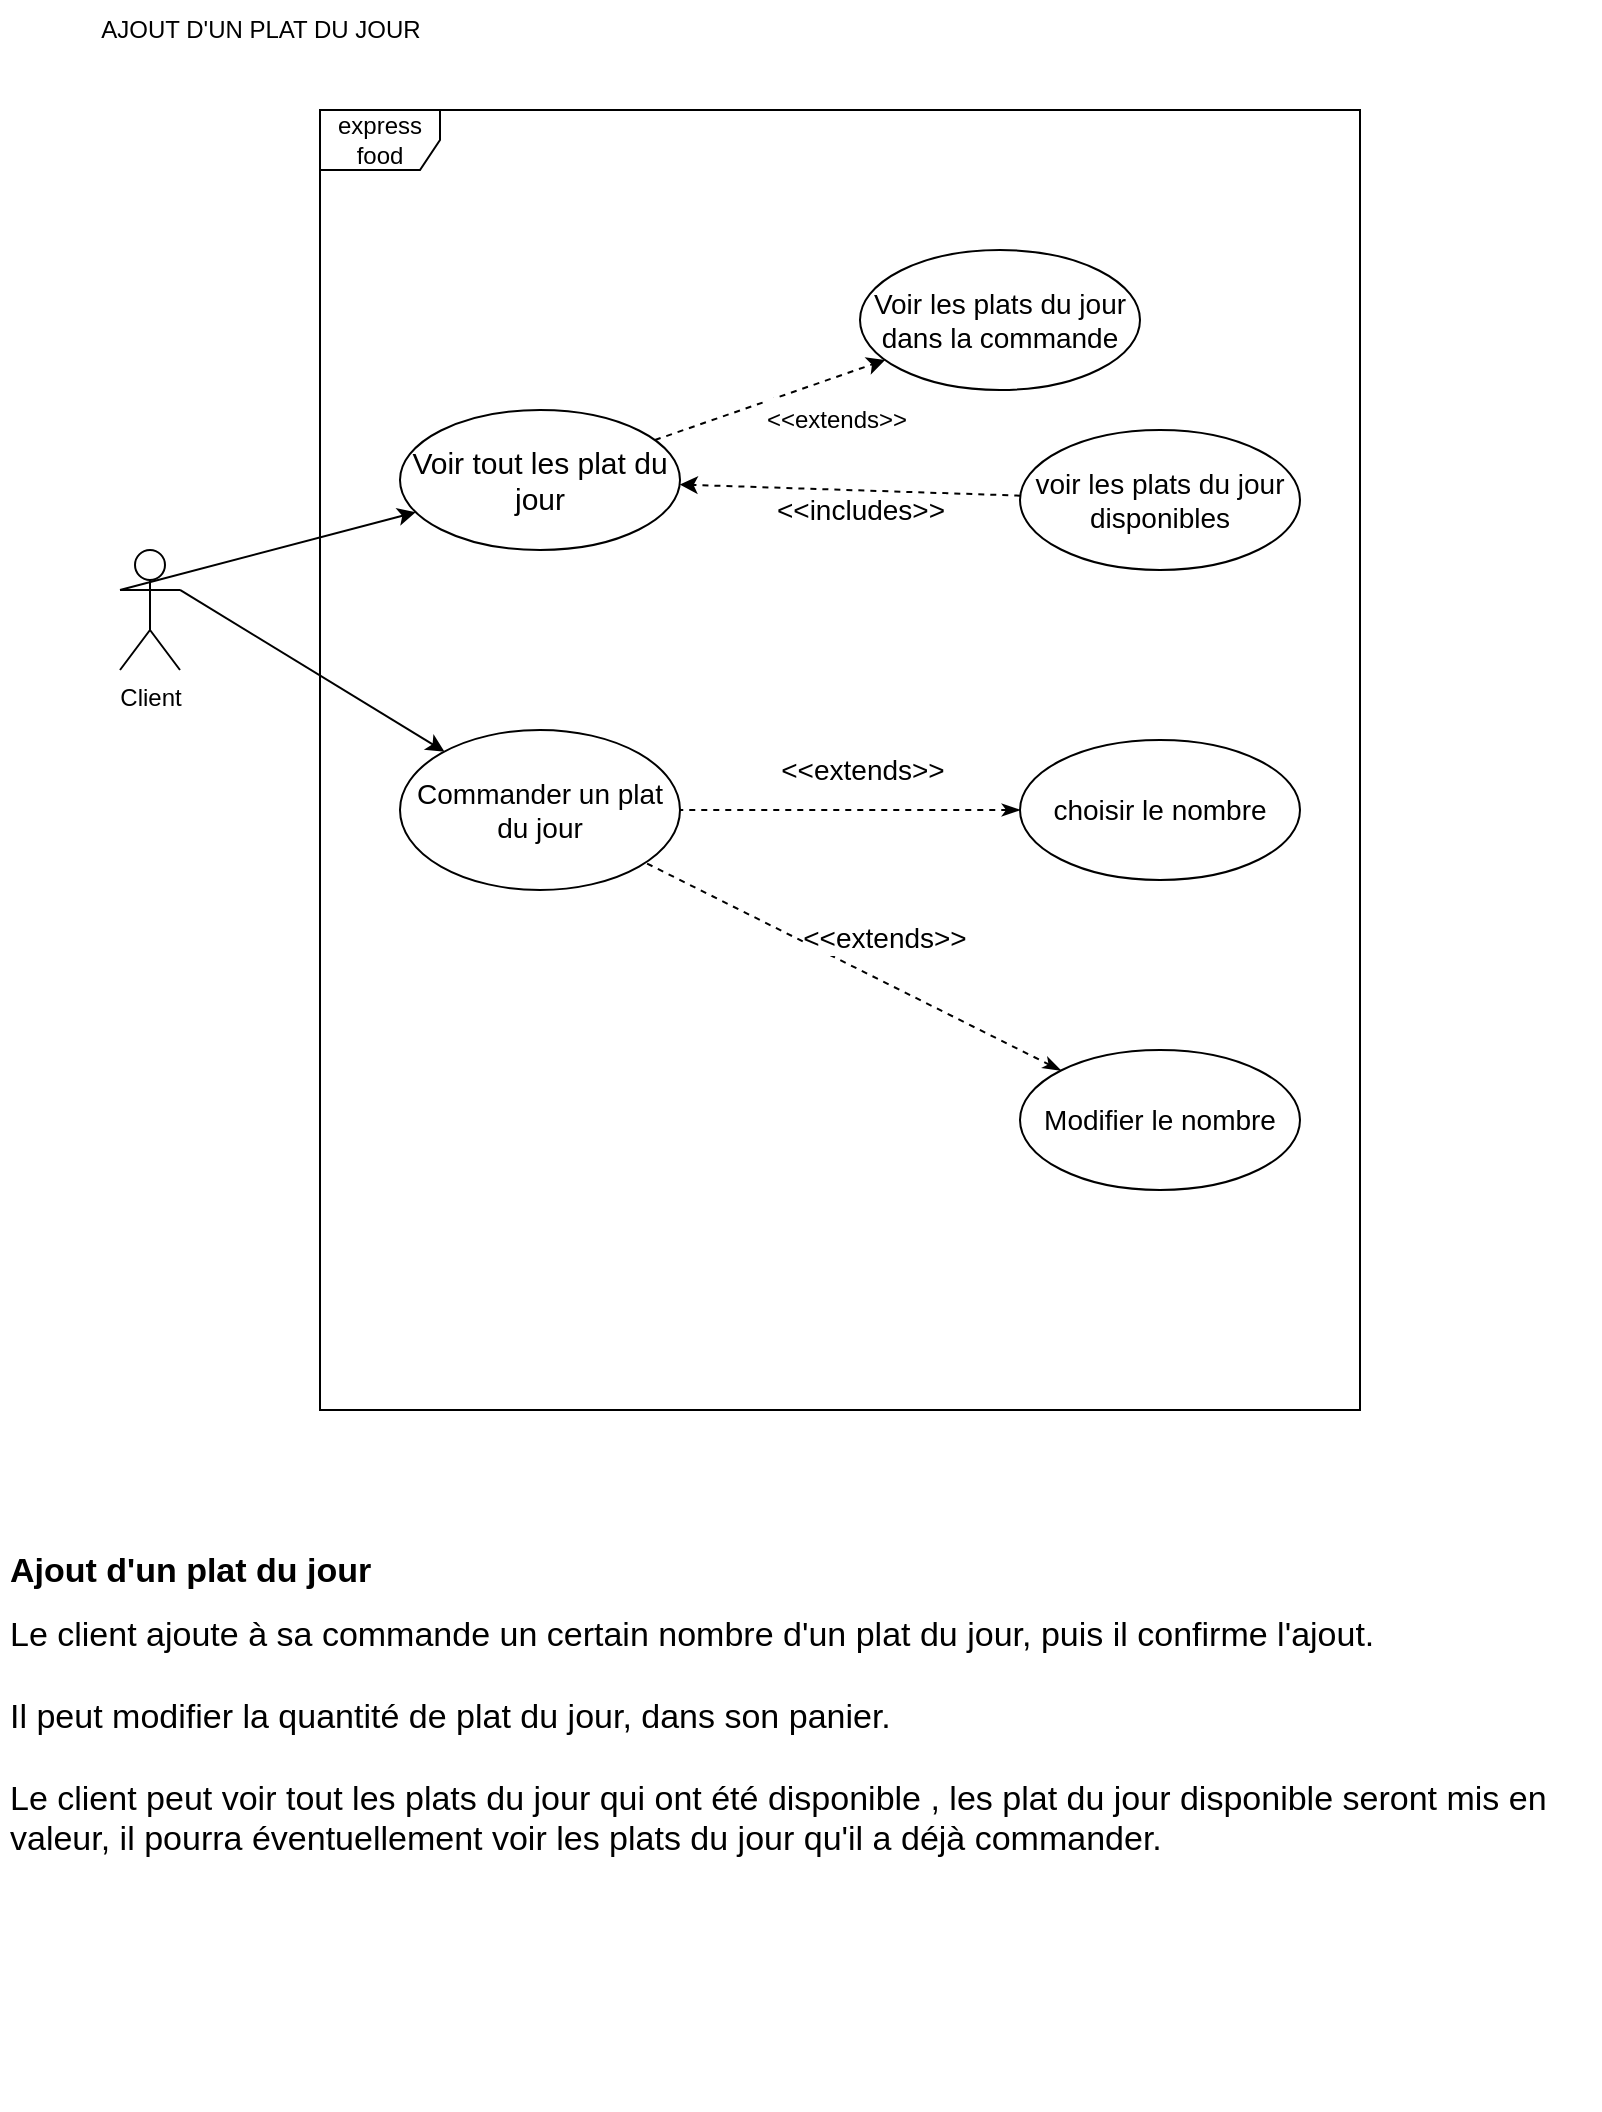 <mxfile version="20.6.2" type="github" pages="2">
  <diagram id="tD1SHnHAwm1Vo4-uI_2h" name="Page-1">
    <mxGraphModel dx="2062" dy="1128" grid="1" gridSize="10" guides="1" tooltips="1" connect="1" arrows="1" fold="1" page="1" pageScale="1" pageWidth="827" pageHeight="1169" math="0" shadow="0">
      <root>
        <mxCell id="0" />
        <mxCell id="1" parent="0" />
        <mxCell id="IlkH0OPReSVDijkY-aTf-1" value="express food" style="shape=umlFrame;whiteSpace=wrap;html=1;" parent="1" vertex="1">
          <mxGeometry x="180" y="70" width="520" height="650" as="geometry" />
        </mxCell>
        <mxCell id="IlkH0OPReSVDijkY-aTf-3" value="AJOUT D&#39;UN PLAT DU JOUR" style="text;html=1;align=center;verticalAlign=middle;resizable=0;points=[];autosize=1;strokeColor=none;fillColor=none;" parent="1" vertex="1">
          <mxGeometry x="60" y="15" width="180" height="30" as="geometry" />
        </mxCell>
        <mxCell id="IlkH0OPReSVDijkY-aTf-4" value="Voir les plats du jour dans la commande" style="ellipse;whiteSpace=wrap;html=1;fontSize=14;" parent="1" vertex="1">
          <mxGeometry x="450" y="140" width="140" height="70" as="geometry" />
        </mxCell>
        <mxCell id="IlkH0OPReSVDijkY-aTf-13" value="Client" style="shape=umlActor;verticalLabelPosition=bottom;verticalAlign=top;html=1;" parent="1" vertex="1">
          <mxGeometry x="80" y="290" width="30" height="60" as="geometry" />
        </mxCell>
        <mxCell id="IlkH0OPReSVDijkY-aTf-15" value="Voir tout les plat du jour" style="ellipse;whiteSpace=wrap;html=1;fontSize=15;" parent="1" vertex="1">
          <mxGeometry x="220" y="220" width="140" height="70" as="geometry" />
        </mxCell>
        <mxCell id="IlkH0OPReSVDijkY-aTf-16" value="" style="endArrow=none;endFill=0;endSize=12;html=1;rounded=0;entryX=0;entryY=0.333;entryDx=0;entryDy=0;entryPerimeter=0;startArrow=classic;startFill=1;" parent="1" source="IlkH0OPReSVDijkY-aTf-15" target="IlkH0OPReSVDijkY-aTf-13" edge="1">
          <mxGeometry width="160" relative="1" as="geometry">
            <mxPoint x="720" y="120" as="sourcePoint" />
            <mxPoint x="880" y="120" as="targetPoint" />
          </mxGeometry>
        </mxCell>
        <mxCell id="IlkH0OPReSVDijkY-aTf-19" value="&lt;h1 style=&quot;font-size: 17px;&quot;&gt;Ajout d&#39;un plat du jour&lt;/h1&gt;&lt;div style=&quot;font-size: 17px;&quot;&gt;Le client ajoute à sa commande un certain nombre d&#39;un plat du jour, puis il confirme l&#39;ajout.&lt;/div&gt;&lt;div style=&quot;font-size: 17px;&quot;&gt;&lt;br style=&quot;font-size: 17px;&quot;&gt;&lt;/div&gt;&lt;div style=&quot;font-size: 17px;&quot;&gt;Il peut modifier la quantité de plat du jour, dans son panier.&lt;/div&gt;&lt;div style=&quot;font-size: 17px;&quot;&gt;&lt;br&gt;&lt;/div&gt;&lt;div style=&quot;font-size: 17px;&quot;&gt;Le client peut voir tout les plats du jour qui ont été disponible , les plat du jour disponible seront mis en valeur, il pourra éventuellement voir les plats du jour qu&#39;il a déjà commander.&lt;/div&gt;&lt;div style=&quot;font-size: 17px;&quot;&gt;&lt;br style=&quot;font-size: 17px;&quot;&gt;&lt;/div&gt;&lt;div style=&quot;font-size: 17px;&quot;&gt;&lt;br style=&quot;font-size: 17px;&quot;&gt;&lt;/div&gt;&lt;div style=&quot;font-size: 17px;&quot;&gt;&lt;br style=&quot;font-size: 17px;&quot;&gt;&lt;/div&gt;&lt;div style=&quot;font-size: 17px;&quot;&gt;&lt;br style=&quot;font-size: 17px;&quot;&gt;&lt;/div&gt;" style="text;html=1;strokeColor=none;fillColor=none;spacing=5;spacingTop=-20;whiteSpace=wrap;overflow=hidden;rounded=0;fontSize=17;" parent="1" vertex="1">
          <mxGeometry x="20" y="790" width="800" height="280" as="geometry" />
        </mxCell>
        <mxCell id="IlkH0OPReSVDijkY-aTf-25" value="" style="endArrow=classic;html=1;rounded=0;fontSize=16;dashed=1;endFill=1;" parent="1" source="IlkH0OPReSVDijkY-aTf-15" target="IlkH0OPReSVDijkY-aTf-4" edge="1">
          <mxGeometry width="50" height="50" relative="1" as="geometry">
            <mxPoint x="357.018" y="315.294" as="sourcePoint" />
            <mxPoint x="482.9" y="214.68" as="targetPoint" />
            <Array as="points" />
          </mxGeometry>
        </mxCell>
        <mxCell id="IlkH0OPReSVDijkY-aTf-26" value="&lt;font style=&quot;font-size: 12px;&quot;&gt;&amp;lt;&amp;lt;extends&amp;gt;&amp;gt;&lt;/font&gt;" style="edgeLabel;html=1;align=center;verticalAlign=middle;resizable=0;points=[];fontSize=16;" parent="IlkH0OPReSVDijkY-aTf-25" vertex="1" connectable="0">
          <mxGeometry x="0.309" y="1" relative="1" as="geometry">
            <mxPoint x="16" y="15" as="offset" />
          </mxGeometry>
        </mxCell>
        <mxCell id="lJfV17oLrQAdOIgikARS-1" value="Commander un plat du jour" style="ellipse;whiteSpace=wrap;html=1;fontSize=14;" vertex="1" parent="1">
          <mxGeometry x="220" y="380" width="140" height="80" as="geometry" />
        </mxCell>
        <mxCell id="lJfV17oLrQAdOIgikARS-2" value="" style="endArrow=classic;html=1;rounded=0;fontSize=14;exitX=1;exitY=0.333;exitDx=0;exitDy=0;exitPerimeter=0;" edge="1" parent="1" source="IlkH0OPReSVDijkY-aTf-13" target="lJfV17oLrQAdOIgikARS-1">
          <mxGeometry width="50" height="50" relative="1" as="geometry">
            <mxPoint x="100" y="510" as="sourcePoint" />
            <mxPoint x="150" y="460" as="targetPoint" />
          </mxGeometry>
        </mxCell>
        <mxCell id="lJfV17oLrQAdOIgikARS-3" value="choisir le nombre" style="ellipse;whiteSpace=wrap;html=1;fontSize=14;" vertex="1" parent="1">
          <mxGeometry x="530" y="385" width="140" height="70" as="geometry" />
        </mxCell>
        <mxCell id="lJfV17oLrQAdOIgikARS-4" value="&amp;lt;&amp;lt;extends&amp;gt;&amp;gt;" style="endArrow=none;html=1;rounded=0;fontSize=14;startArrow=classicThin;startFill=1;endFill=0;dashed=1;" edge="1" parent="1" source="lJfV17oLrQAdOIgikARS-3" target="lJfV17oLrQAdOIgikARS-1">
          <mxGeometry x="-0.067" y="-20" width="50" height="50" relative="1" as="geometry">
            <mxPoint x="320" y="520" as="sourcePoint" />
            <mxPoint x="370" y="470" as="targetPoint" />
            <Array as="points" />
            <mxPoint as="offset" />
          </mxGeometry>
        </mxCell>
        <mxCell id="lJfV17oLrQAdOIgikARS-5" value="Modifier le nombre" style="ellipse;whiteSpace=wrap;html=1;fontSize=14;" vertex="1" parent="1">
          <mxGeometry x="530" y="540" width="140" height="70" as="geometry" />
        </mxCell>
        <mxCell id="lJfV17oLrQAdOIgikARS-6" value="&amp;lt;&amp;lt;extends&amp;gt;&amp;gt;" style="endArrow=none;html=1;rounded=0;fontSize=14;startArrow=classicThin;startFill=1;endFill=0;dashed=1;" edge="1" parent="1" source="lJfV17oLrQAdOIgikARS-5" target="lJfV17oLrQAdOIgikARS-1">
          <mxGeometry x="-0.067" y="-20" width="50" height="50" relative="1" as="geometry">
            <mxPoint x="520" y="420" as="sourcePoint" />
            <mxPoint x="370" y="420" as="targetPoint" />
            <Array as="points" />
            <mxPoint as="offset" />
          </mxGeometry>
        </mxCell>
        <mxCell id="lJfV17oLrQAdOIgikARS-7" value="voir les plats du jour disponibles" style="ellipse;whiteSpace=wrap;html=1;fontSize=14;" vertex="1" parent="1">
          <mxGeometry x="530" y="230" width="140" height="70" as="geometry" />
        </mxCell>
        <mxCell id="lJfV17oLrQAdOIgikARS-8" value="&amp;lt;&amp;lt;includes&amp;gt;&amp;gt;" style="endArrow=classic;html=1;rounded=0;dashed=1;fontSize=14;" edge="1" parent="1" source="lJfV17oLrQAdOIgikARS-7" target="IlkH0OPReSVDijkY-aTf-15">
          <mxGeometry x="-0.063" y="10" width="50" height="50" relative="1" as="geometry">
            <mxPoint x="-40" y="460" as="sourcePoint" />
            <mxPoint x="10" y="410" as="targetPoint" />
            <mxPoint as="offset" />
          </mxGeometry>
        </mxCell>
      </root>
    </mxGraphModel>
  </diagram>
  <diagram id="vgSNPszVK_q3jf4X_4JC" name="Page-2">
    <mxGraphModel dx="2062" dy="1201" grid="1" gridSize="10" guides="1" tooltips="1" connect="1" arrows="1" fold="1" page="1" pageScale="1" pageWidth="1169" pageHeight="827" math="0" shadow="0">
      <root>
        <mxCell id="0" />
        <mxCell id="1" parent="0" />
        <mxCell id="yqMZPJ6oXD362hgb5iid-2" value=":Object" style="shape=umlLifeline;perimeter=lifelinePerimeter;whiteSpace=wrap;html=1;container=1;collapsible=0;recursiveResize=0;outlineConnect=0;" vertex="1" parent="1">
          <mxGeometry x="270" y="40" width="100" height="640" as="geometry" />
        </mxCell>
        <mxCell id="yqMZPJ6oXD362hgb5iid-3" value="" style="shape=umlLifeline;participant=umlActor;perimeter=lifelinePerimeter;whiteSpace=wrap;html=1;container=1;collapsible=0;recursiveResize=0;verticalAlign=top;spacingTop=36;outlineConnect=0;" vertex="1" parent="1">
          <mxGeometry x="70" y="40" width="20" height="640" as="geometry" />
        </mxCell>
      </root>
    </mxGraphModel>
  </diagram>
</mxfile>
